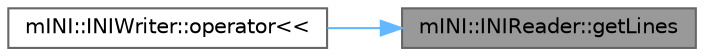 digraph "mINI::INIReader::getLines"
{
 // LATEX_PDF_SIZE
  bgcolor="transparent";
  edge [fontname=Helvetica,fontsize=10,labelfontname=Helvetica,labelfontsize=10];
  node [fontname=Helvetica,fontsize=10,shape=box,height=0.2,width=0.4];
  rankdir="RL";
  Node1 [id="Node000001",label="mINI::INIReader::getLines",height=0.2,width=0.4,color="gray40", fillcolor="grey60", style="filled", fontcolor="black",tooltip=" "];
  Node1 -> Node2 [id="edge3_Node000001_Node000002",dir="back",color="steelblue1",style="solid",tooltip=" "];
  Node2 [id="Node000002",label="mINI::INIWriter::operator\<\<",height=0.2,width=0.4,color="grey40", fillcolor="white", style="filled",URL="$classm_i_n_i_1_1_i_n_i_writer.html#a7183dcd6388af073deb84afd80f1c0c1",tooltip=" "];
}
